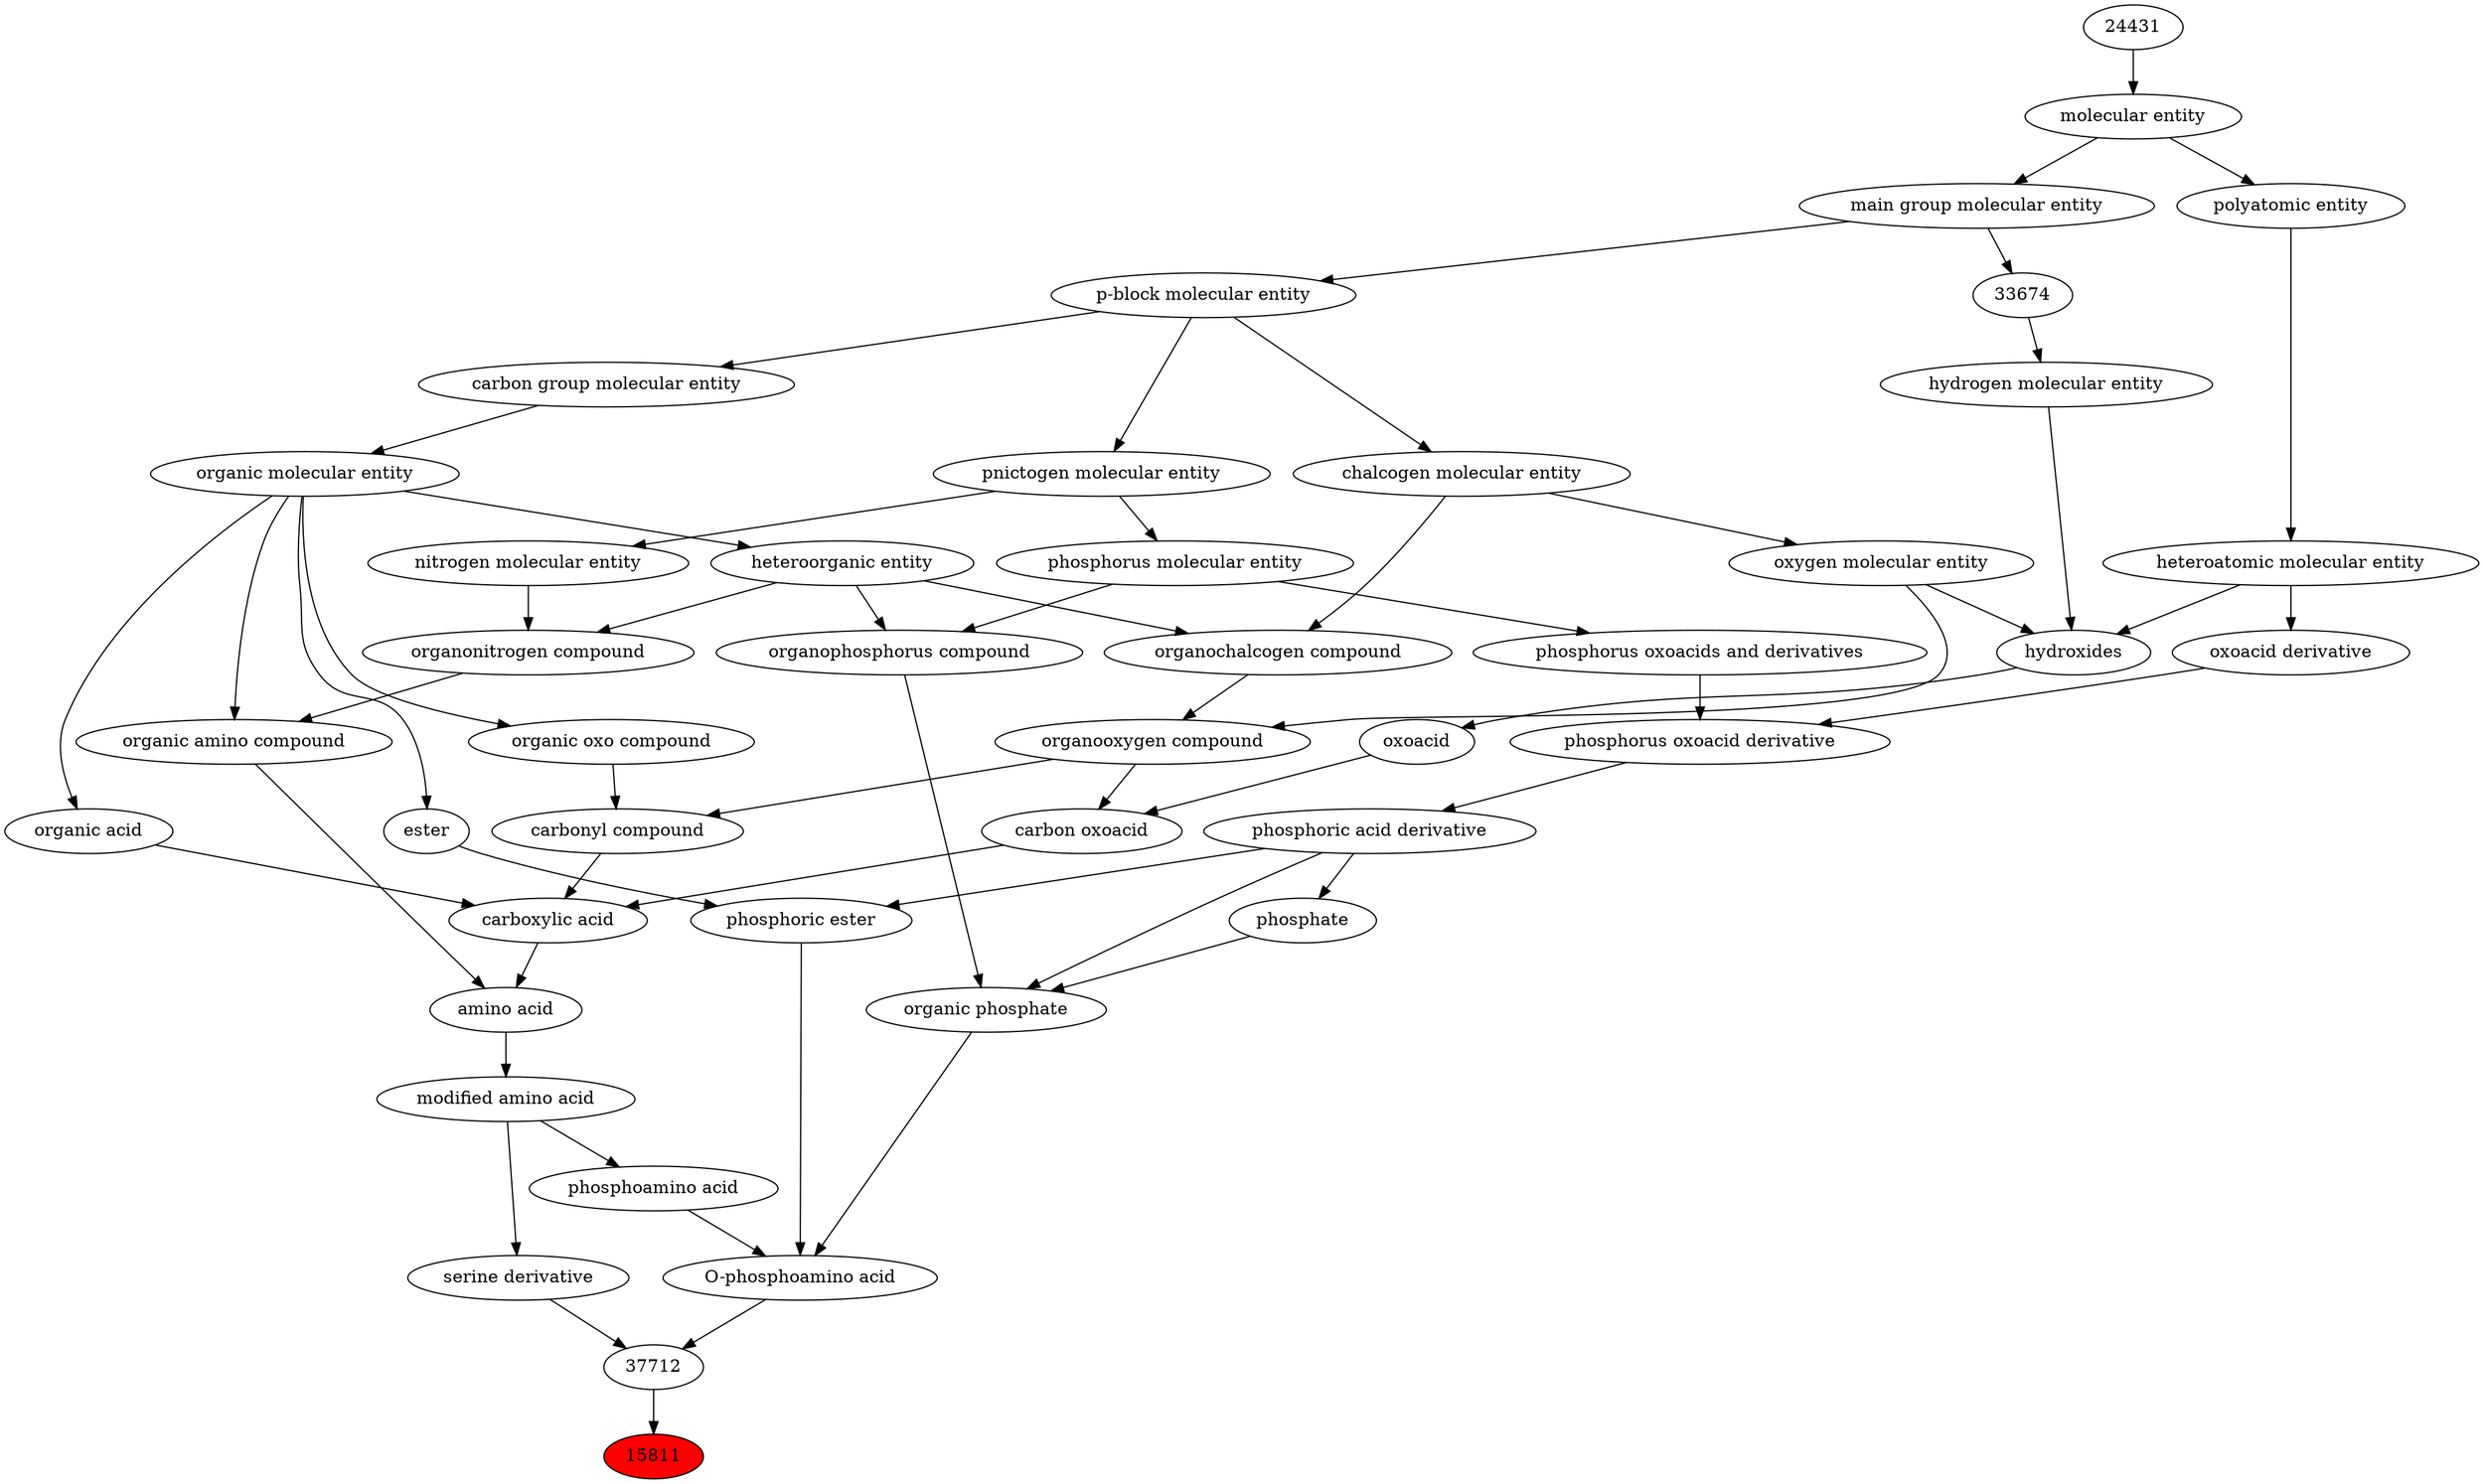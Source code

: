 digraph tree{ 
15811 [label="15811" fillcolor=red style=filled]
37712 -> 15811
37712 [label="37712"]
21968 -> 37712
26649 -> 37712
21968 [label="O-phosphoamino acid"]
25703 -> 21968
37734 -> 21968
26051 -> 21968
26649 [label="serine derivative"]
25359 -> 26649
25703 [label="organic phosphate"]
26079 -> 25703
25710 -> 25703
26020 -> 25703
37734 [label="phosphoric ester"]
26079 -> 37734
35701 -> 37734
26051 [label="phosphoamino acid"]
25359 -> 26051
25359 [label="modified amino acid"]
33709 -> 25359
26079 [label="phosphoric acid derivative"]
36359 -> 26079
25710 [label="organophosphorus compound"]
33285 -> 25710
26082 -> 25710
26020 [label="phosphate"]
26079 -> 26020
35701 [label="ester"]
50860 -> 35701
33709 [label="amino acid"]
50047 -> 33709
33575 -> 33709
36359 [label="phosphorus oxoacid derivative"]
33241 -> 36359
36360 -> 36359
33285 [label="heteroorganic entity"]
50860 -> 33285
26082 [label="phosphorus molecular entity"]
33302 -> 26082
50860 [label="organic molecular entity"]
33582 -> 50860
50047 [label="organic amino compound"]
50860 -> 50047
35352 -> 50047
33575 [label="carboxylic acid"]
36586 -> 33575
35605 -> 33575
64709 -> 33575
33241 [label="oxoacid derivative"]
37577 -> 33241
36360 [label="phosphorus oxoacids and derivatives"]
26082 -> 36360
33302 [label="pnictogen molecular entity"]
33675 -> 33302
33582 [label="carbon group molecular entity"]
33675 -> 33582
35352 [label="organonitrogen compound"]
51143 -> 35352
33285 -> 35352
36586 [label="carbonyl compound"]
36587 -> 36586
36963 -> 36586
35605 [label="carbon oxoacid"]
24833 -> 35605
36963 -> 35605
64709 [label="organic acid"]
50860 -> 64709
37577 [label="heteroatomic molecular entity"]
36357 -> 37577
33675 [label="p-block molecular entity"]
33579 -> 33675
51143 [label="nitrogen molecular entity"]
33302 -> 51143
36587 [label="organic oxo compound"]
50860 -> 36587
36963 [label="organooxygen compound"]
36962 -> 36963
25806 -> 36963
24833 [label="oxoacid"]
24651 -> 24833
36357 [label="polyatomic entity"]
23367 -> 36357
33579 [label="main group molecular entity"]
23367 -> 33579
36962 [label="organochalcogen compound"]
33285 -> 36962
33304 -> 36962
25806 [label="oxygen molecular entity"]
33304 -> 25806
24651 [label="hydroxides"]
25806 -> 24651
33608 -> 24651
37577 -> 24651
23367 [label="molecular entity"]
24431 -> 23367
33304 [label="chalcogen molecular entity"]
33675 -> 33304
33608 [label="hydrogen molecular entity"]
33674 -> 33608
24431 [label="24431"]
33674 [label="33674"]
33579 -> 33674
}